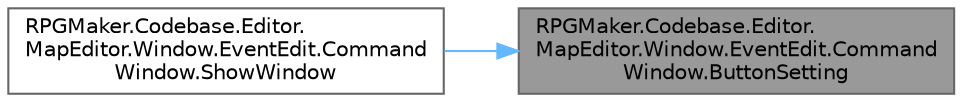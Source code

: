 digraph "RPGMaker.Codebase.Editor.MapEditor.Window.EventEdit.CommandWindow.ButtonSetting"
{
 // LATEX_PDF_SIZE
  bgcolor="transparent";
  edge [fontname=Helvetica,fontsize=10,labelfontname=Helvetica,labelfontsize=10];
  node [fontname=Helvetica,fontsize=10,shape=box,height=0.2,width=0.4];
  rankdir="RL";
  Node1 [id="Node000001",label="RPGMaker.Codebase.Editor.\lMapEditor.Window.EventEdit.Command\lWindow.ButtonSetting",height=0.2,width=0.4,color="gray40", fillcolor="grey60", style="filled", fontcolor="black",tooltip="各ボタン押下時のCB登録"];
  Node1 -> Node2 [id="edge1_Node000001_Node000002",dir="back",color="steelblue1",style="solid",tooltip=" "];
  Node2 [id="Node000002",label="RPGMaker.Codebase.Editor.\lMapEditor.Window.EventEdit.Command\lWindow.ShowWindow",height=0.2,width=0.4,color="grey40", fillcolor="white", style="filled",URL="$d2/d33/class_r_p_g_maker_1_1_codebase_1_1_editor_1_1_map_editor_1_1_window_1_1_event_edit_1_1_command_window.html#a5914f8bd7b5a2e3fe700240eab8ca777",tooltip="😁 見せるウィンドウ"];
}
